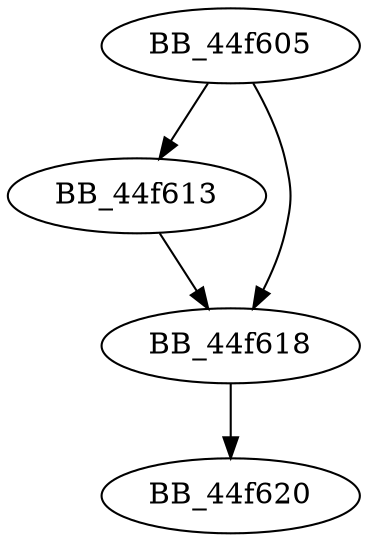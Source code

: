 DiGraph sub_44F605{
BB_44f605->BB_44f613
BB_44f605->BB_44f618
BB_44f613->BB_44f618
BB_44f618->BB_44f620
}
